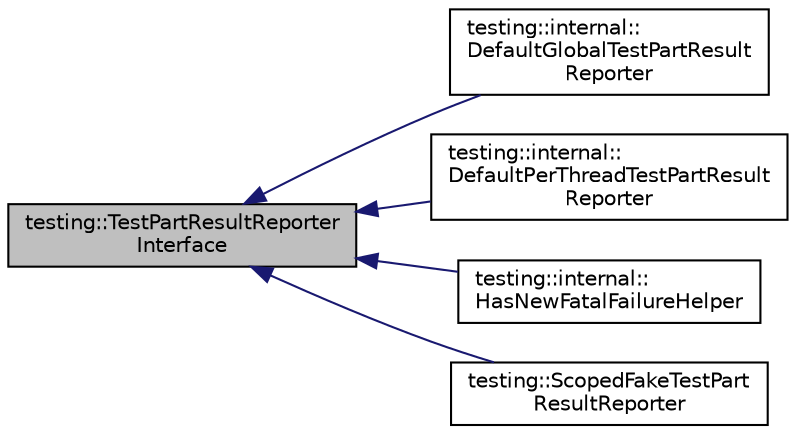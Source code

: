 digraph "testing::TestPartResultReporterInterface"
{
  edge [fontname="Helvetica",fontsize="10",labelfontname="Helvetica",labelfontsize="10"];
  node [fontname="Helvetica",fontsize="10",shape=record];
  rankdir="LR";
  Node1 [label="testing::TestPartResultReporter\lInterface",height=0.2,width=0.4,color="black", fillcolor="grey75", style="filled", fontcolor="black"];
  Node1 -> Node2 [dir="back",color="midnightblue",fontsize="10",style="solid",fontname="Helvetica"];
  Node2 [label="testing::internal::\lDefaultGlobalTestPartResult\lReporter",height=0.2,width=0.4,color="black", fillcolor="white", style="filled",URL="$classtesting_1_1internal_1_1_default_global_test_part_result_reporter.html"];
  Node1 -> Node3 [dir="back",color="midnightblue",fontsize="10",style="solid",fontname="Helvetica"];
  Node3 [label="testing::internal::\lDefaultPerThreadTestPartResult\lReporter",height=0.2,width=0.4,color="black", fillcolor="white", style="filled",URL="$classtesting_1_1internal_1_1_default_per_thread_test_part_result_reporter.html"];
  Node1 -> Node4 [dir="back",color="midnightblue",fontsize="10",style="solid",fontname="Helvetica"];
  Node4 [label="testing::internal::\lHasNewFatalFailureHelper",height=0.2,width=0.4,color="black", fillcolor="white", style="filled",URL="$classtesting_1_1internal_1_1_has_new_fatal_failure_helper.html"];
  Node1 -> Node5 [dir="back",color="midnightblue",fontsize="10",style="solid",fontname="Helvetica"];
  Node5 [label="testing::ScopedFakeTestPart\lResultReporter",height=0.2,width=0.4,color="black", fillcolor="white", style="filled",URL="$classtesting_1_1_scoped_fake_test_part_result_reporter.html"];
}
